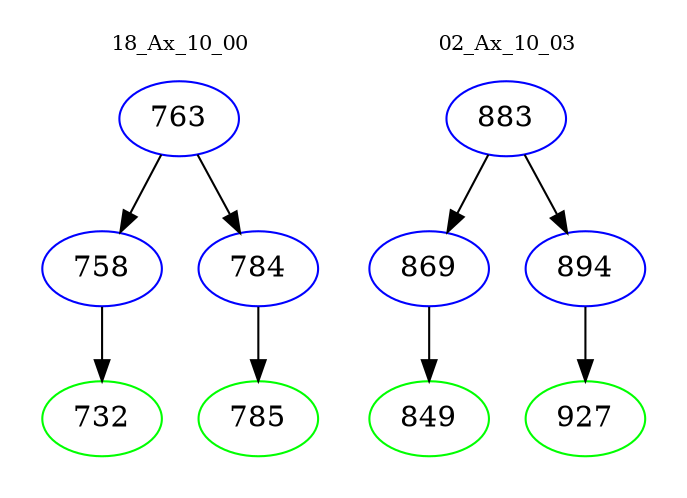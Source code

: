 digraph{
subgraph cluster_0 {
color = white
label = "18_Ax_10_00";
fontsize=10;
T0_763 [label="763", color="blue"]
T0_763 -> T0_758 [color="black"]
T0_758 [label="758", color="blue"]
T0_758 -> T0_732 [color="black"]
T0_732 [label="732", color="green"]
T0_763 -> T0_784 [color="black"]
T0_784 [label="784", color="blue"]
T0_784 -> T0_785 [color="black"]
T0_785 [label="785", color="green"]
}
subgraph cluster_1 {
color = white
label = "02_Ax_10_03";
fontsize=10;
T1_883 [label="883", color="blue"]
T1_883 -> T1_869 [color="black"]
T1_869 [label="869", color="blue"]
T1_869 -> T1_849 [color="black"]
T1_849 [label="849", color="green"]
T1_883 -> T1_894 [color="black"]
T1_894 [label="894", color="blue"]
T1_894 -> T1_927 [color="black"]
T1_927 [label="927", color="green"]
}
}
